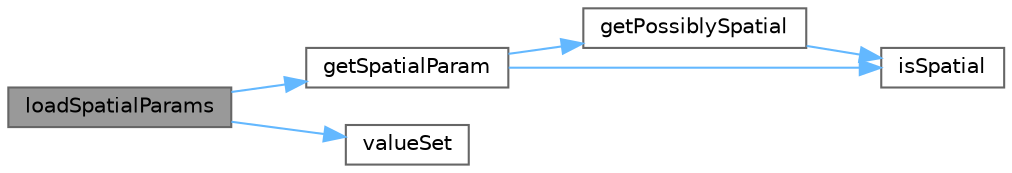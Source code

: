 digraph "loadSpatialParams"
{
 // LATEX_PDF_SIZE
  bgcolor="transparent";
  edge [fontname=Helvetica,fontsize=10,labelfontname=Helvetica,labelfontsize=10];
  node [fontname=Helvetica,fontsize=10,shape=box,height=0.2,width=0.4];
  rankdir="LR";
  Node1 [id="Node000001",label="loadSpatialParams",height=0.2,width=0.4,color="gray40", fillcolor="grey60", style="filled", fontcolor="black",tooltip=" "];
  Node1 -> Node2 [id="edge1_Node000001_Node000002",color="steelblue1",style="solid",tooltip=" "];
  Node2 [id="Node000002",label="getSpatialParam",height=0.2,width=0.4,color="grey40", fillcolor="white", style="filled",URL="$dd/dda/spatial_params_8c.html#ac941eee725b3734909015835a7cad499",tooltip=" "];
  Node2 -> Node3 [id="edge2_Node000002_Node000003",color="steelblue1",style="solid",tooltip=" "];
  Node3 [id="Node000003",label="getPossiblySpatial",height=0.2,width=0.4,color="grey40", fillcolor="white", style="filled",URL="$dd/dda/spatial_params_8c.html#ace067e115166bd724ba5081dbf1f6f27",tooltip=" "];
  Node3 -> Node4 [id="edge3_Node000003_Node000004",color="steelblue1",style="solid",tooltip=" "];
  Node4 [id="Node000004",label="isSpatial",height=0.2,width=0.4,color="grey40", fillcolor="white", style="filled",URL="$dd/dda/spatial_params_8c.html#ae99fa2266ffe4ed506690f3cf382e26e",tooltip=" "];
  Node2 -> Node4 [id="edge4_Node000002_Node000004",color="steelblue1",style="solid",tooltip=" "];
  Node1 -> Node5 [id="edge5_Node000001_Node000005",color="steelblue1",style="solid",tooltip=" "];
  Node5 [id="Node000005",label="valueSet",height=0.2,width=0.4,color="grey40", fillcolor="white", style="filled",URL="$dd/dda/spatial_params_8c.html#a8876cf8ea221bad5c83b564e7f5fedba",tooltip=" "];
}
